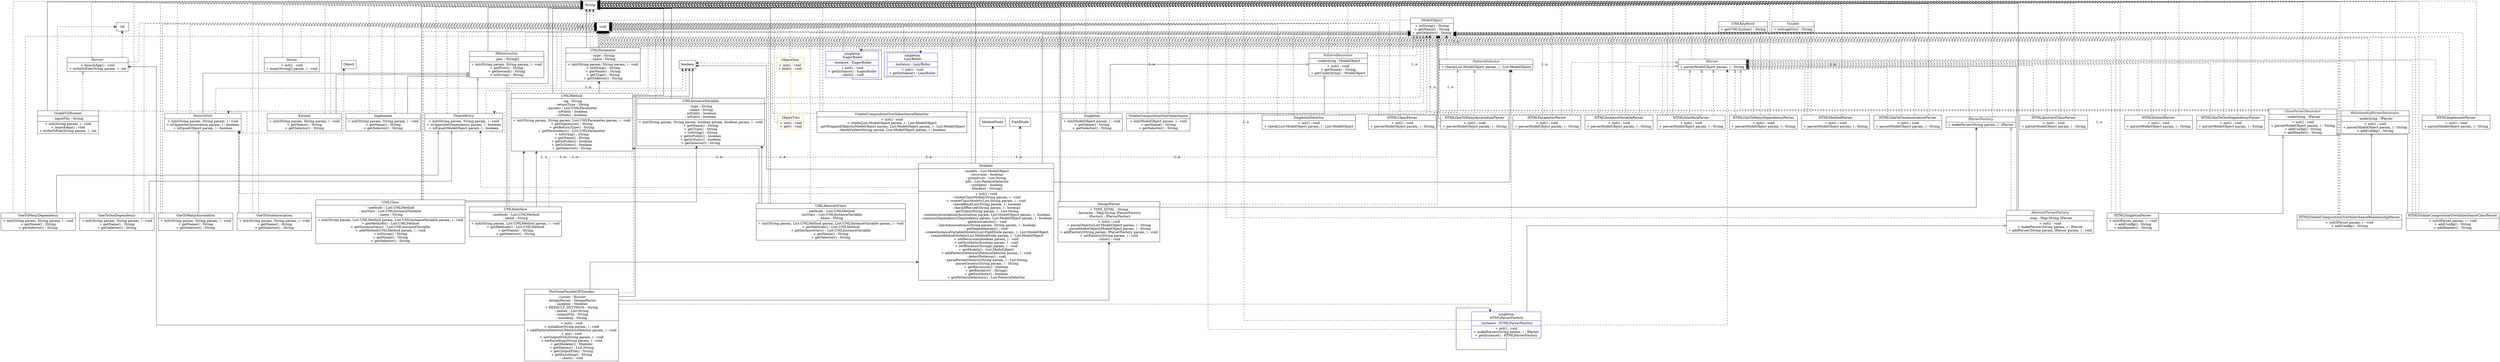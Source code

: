digraph uml{rankdir=BT;splines=ortho;concentrate=true;node[shape = box];DesignParser[shape = "record",label=<{ DesignParser|+ TYPE_HTML : String<br/>- factories : Map:String IParserFactory<br/>- iFactory : IParserFactory<br/>|+ init() : void<br/>+ parseObjects(List:ModelObject param, ) : String<br/>- parseModelObject(ModelObject param, ) : String<br/>+ addFactory(String param, IParserFactory param, ) : void<br/>+ setFactory(String param, ) : void<br/>- clinit() : void<br/>}>];Driver[shape = "record",label=<{ Driver|+ init() : void<br/>+ main(String[] param, ) : void<br/>}>];Modeler[shape = "record",label=<{ Modeler|- models : List:ModelObject<br/>- recursion : boolean<br/>- primitives : List:String<br/>- pds : List:PatternDetector<br/>- synthetic : boolean<br/>- blacklist : String[]<br/>|+ init() : void<br/>- createClassModel(String param, ) : void<br/>+ createClassModels(List:String param, ) : void<br/>- checkBlackList(String param, ) : boolean<br/>- checkIfParsed(String param, ) : boolean<br/>- getTypes(String param, ) : List:String<br/>- containsAssociation(Association param, List:ModelObject param, ) : boolean<br/>- containsDependency(Dependency param, List:ModelObject param, ) : boolean<br/>- getAssociations() : void<br/>- checkAssociations(String param, String param, ) : boolean<br/>- getDependencies() : void<br/>- createInstanceVariableModels(List:FieldNode param, ) : List:ModelObject<br/>- createMethodModels(List:MethodNode param, ) : List:ModelObject<br/>+ setRecursion(boolean param, ) : void<br/>+ setSynthetic(boolean param, ) : void<br/>+ setBlacklist(String[] param, ) : void<br/>+ getModels() : List:ModelObject<br/>+ addPatternDetector(PatternDetector param, ) : void<br/>- detectPatterns() : void<br/>- parseParamGeneric(String param, ) : List:String<br/>- parseGeneric(String param, ) : String<br/>+ getRecursion() : boolean<br/>+ getBlacklist() : String[]<br/>+ getSynthetic() : boolean<br/>+ getPatternDetectors() : List:PatternDetector<br/>}>];TheGreatFacadeOfChandan[shape = "record",label=<{ TheGreatFacadeOfChandan|- runner : Runner<br/>- designParser : DesignParser<br/>- modeler : Modeler<br/>+ DEFAULT_SETTINGS : String<br/>- names : List:String<br/>- outputFile : String<br/>- encoding : String<br/>|+ init() : void<br/>+ initialize(String param, ) : void<br/>+ addPatternDetector(PatternDetector param, ) : void<br/>+ go() : void<br/>+ setOutputFile(String param, ) : void<br/>+ setEncoding(String param, ) : void<br/>+ getModeler() : Modeler<br/>+ getNames() : List:String<br/>+ getOutputFile() : String<br/>+ getEncoding() : String<br/>- clinit() : void<br/>}>];AbstractParserFactory->IParserFactory [arrowhead="onormal",style="dashed"];AbstractParserFactory[shape = "record",label=<{ <i>AbstractParserFactory</i>|- map : Map:String IParser<br/>|+ init() : void<br/>+ makeParser(String param, ) : IParser<br/>+ addParser(String param, IParser param, ) : void<br/>}>];HTMLParserFactory->AbstractParserFactory [arrowhead="onormal"];IParserFactory[shape = "record",label=<{<i>IParserFactory</i>|+ makeParser(String param, ) : IParser<br/>}>];Association->IRelationship [arrowhead="onormal"];Association[shape = "record",label=<{ <i>Association</i>|+ init(String param, String param, ) : void<br/>+ isOpposite(Association param, ) : boolean<br/>+ isEqual(Object param, ) : boolean<br/>}>];Dependency->IRelationship [arrowhead="onormal"];Dependency[shape = "record",label=<{ <i>Dependency</i>|+ init(String param, String param, ) : void<br/>+ isOpposite(Dependency param, ) : boolean<br/>+ isEqual(ModelObject param, ) : boolean<br/>}>];Extend->IRelationship [arrowhead="onormal"];Extend[shape = "record",label=<{ Extend|+ init(String param, String param, ) : void<br/>+ getName() : String<br/>+ getSelector() : String<br/>}>];Implement->IRelationship [arrowhead="onormal"];Implement[shape = "record",label=<{ Implement|+ init(String param, String param, ) : void<br/>+ getName() : String<br/>+ getSelector() : String<br/>}>];IRelationship->ModelObject [arrowhead="onormal",style="dashed"];IRelationship[shape = "record",label=<{ <i>IRelationship</i>|- pair : String[]<br/>|+ init(String param, String param, ) : void<br/>+ getFirst() : String<br/>+ getSecond() : String<br/>+ toString() : String<br/>}>];ModelObject[shape = "record",label=<{<i>ModelObject</i>|+ toString() : String<br/>+ getName() : String<br/>+ getSelector() : String<br/>}>];OneToManyAssociation->Association [arrowhead="onormal"];OneToManyAssociation[shape = "record",label=<{ OneToManyAssociation|+ init(String param, String param, ) : void<br/>+ getName() : String<br/>+ getSelector() : String<br/>}>];OneToManyDependency->Dependency [arrowhead="onormal"];OneToManyDependency[shape = "record",label=<{ OneToManyDependency|+ init(String param, String param, ) : void<br/>+ getName() : String<br/>+ getSelector() : String<br/>}>];OneToOneAssociation->Association [arrowhead="onormal"];OneToOneAssociation[shape = "record",label=<{ OneToOneAssociation|+ init(String param, String param, ) : void<br/>+ getName() : String<br/>+ getSelector() : String<br/>}>];OneToOneDependency->Dependency [arrowhead="onormal"];OneToOneDependency[shape = "record",label=<{ OneToOneDependency|+ init(String param, String param, ) : void<br/>+ getName() : String<br/>+ getSelector() : String<br/>}>];PatternDecorator->ModelObject [arrowhead="onormal",style="dashed"];PatternDecorator[shape = "record",label=<{ <i>PatternDecorator</i>|- underlying : ModelObject<br/>|+ init() : void<br/>+ getName() : String<br/>+ getUnderlying() : ModelObject<br/>}>];Singleton->PatternDecorator [arrowhead="onormal"];Singleton[shape = "record",label=<{ Singleton|+ init(ModelObject param, ) : void<br/>+ getName() : String<br/>+ getSelector() : String<br/>}>];UMLAbstractClass->ModelObject [arrowhead="onormal",style="dashed"];UMLAbstractClass[shape = "record",label=<{ UMLAbstractClass|- methods : List:UMLMethod<br/>- instVars : List:UMLInstanceVariable<br/>- name : String<br/>|+ init(String param, List:UMLMethod param, List:UMLInstanceVariable param, ) : void<br/>+ getMethods() : List:UMLMethod<br/>+ getInstanceVars() : List:UMLInstanceVariable<br/>+ getName() : String<br/>+ getSelector() : String<br/>}>];UMLClass->ModelObject [arrowhead="onormal",style="dashed"];UMLClass[shape = "record",label=<{ UMLClass|- methods : List:UMLMethod<br/>- instVars : List:UMLInstanceVariable<br/>- name : String<br/>|+ init(String param, List:UMLMethod param, List:UMLInstanceVariable param, ) : void<br/>+ getMethods() : List:UMLMethod<br/>+ getInstanceVars() : List:UMLInstanceVariable<br/>+ addMethod(UMLMethod param, ) : void<br/>+ toString() : String<br/>+ getName() : String<br/>+ getSelector() : String<br/>}>];UMLInstanceVariable->ModelObject [arrowhead="onormal",style="dashed"];UMLInstanceVariable[shape = "record",label=<{ UMLInstanceVariable|- type : String<br/>- name : String<br/>- isPublic : boolean<br/>- isStatic : boolean<br/>|+ init(String param, String param, boolean param, boolean param, ) : void<br/>+ getName() : String<br/>+ getType() : String<br/>+ toString() : String<br/>+ getIsPublic() : boolean<br/>+ getIsStatic() : boolean<br/>+ getSelector() : String<br/>}>];UMLInterface->ModelObject [arrowhead="onormal",style="dashed"];UMLInterface[shape = "record",label=<{ UMLInterface|- methods : List:UMLMethod<br/>- name : String<br/>|+ init(String param, List:UMLMethod param, ) : void<br/>+ getMethods() : List:UMLMethod<br/>+ getName() : String<br/>+ getSelector() : String<br/>}>];UMLKeyWord[shape = "record",label=<{<i>UMLKeyWord</i>|+ getUMLSyntax() : String<br/>}>];UMLMethod->ModelObject [arrowhead="onormal",style="dashed"];UMLMethod[shape = "record",label=<{ UMLMethod|- sig : String<br/>- returnType : String<br/>- params : List:UMLParameter<br/>- isPublic : boolean<br/>- isStatic : boolean<br/>|+ init(String param, String param, List:UMLParameter param, ) : void<br/>+ getSignature() : String<br/>+ getReturnType() : String<br/>+ getParameters() : List:UMLParameter<br/>+ toString() : String<br/>+ getName() : String<br/>+ getIsPublic() : boolean<br/>+ getIsStatic() : boolean<br/>+ getSelector() : String<br/>}>];UMLParameter->ModelObject [arrowhead="onormal",style="dashed"];UMLParameter[shape = "record",label=<{ UMLParameter|- type : String<br/>- name : String<br/>|+ init(String param, String param, ) : void<br/>+ toString() : String<br/>+ getName() : String<br/>+ getType() : String<br/>+ getSelector() : String<br/>}>];ViolateCompositionOverInheritance->PatternDecorator [arrowhead="onormal"];ViolateCompositionOverInheritance[shape = "record",label=<{ ViolateCompositionOverInheritance|+ init(ModelObject param, ) : void<br/>+ getName() : String<br/>+ getSelector() : String<br/>}>];Vizable[shape = "record",label=<{<i>Vizable</i>|+ toGraphViz() : String<br/>}>];ClassParserDecorator->IParser [arrowhead="onormal",style="dashed"];ClassParserDecorator[shape = "record",label=<{ <i>ClassParserDecorator</i>|- underlying : IParser<br/>|+ init() : void<br/>+ parse(ModelObject param, ) : String<br/>+ addConfig() : String<br/>+ addHeader() : String<br/>}>];HTMLAbstractClassParser->IParser [arrowhead="onormal",style="dashed"];HTMLAbstractClassParser[shape = "record",label=<{ HTMLAbstractClassParser|+ init() : void<br/>+ parse(ModelObject param, ) : String<br/>}>];HTMLClassParser->IParser [arrowhead="onormal",style="dashed"];HTMLClassParser[shape = "record",label=<{ HTMLClassParser|+ init() : void<br/>+ parse(ModelObject param, ) : String<br/>}>];HTMLExtendParser->IParser [arrowhead="onormal",style="dashed"];HTMLExtendParser[shape = "record",label=<{ HTMLExtendParser|+ init() : void<br/>+ parse(ModelObject param, ) : String<br/>}>];HTMLImplementParser->IParser [arrowhead="onormal",style="dashed"];HTMLImplementParser[shape = "record",label=<{ HTMLImplementParser|+ init() : void<br/>+ parse(ModelObject param, ) : String<br/>}>];HTMLInstanceVariableParser->IParser [arrowhead="onormal",style="dashed"];HTMLInstanceVariableParser[shape = "record",label=<{ HTMLInstanceVariableParser|+ init() : void<br/>+ parse(ModelObject param, ) : String<br/>}>];HTMLInterfaceParser->IParser [arrowhead="onormal",style="dashed"];HTMLInterfaceParser[shape = "record",label=<{ HTMLInterfaceParser|+ init() : void<br/>+ parse(ModelObject param, ) : String<br/>}>];HTMLMethodParser->IParser [arrowhead="onormal",style="dashed"];HTMLMethodParser[shape = "record",label=<{ HTMLMethodParser|+ init() : void<br/>+ parse(ModelObject param, ) : String<br/>}>];HTMLOneToManyAssociationParser->IParser [arrowhead="onormal",style="dashed"];HTMLOneToManyAssociationParser[shape = "record",label=<{ HTMLOneToManyAssociationParser|+ init() : void<br/>+ parse(ModelObject param, ) : String<br/>}>];HTMLOneToManyDependencyParser->IParser [arrowhead="onormal",style="dashed"];HTMLOneToManyDependencyParser[shape = "record",label=<{ HTMLOneToManyDependencyParser|+ init() : void<br/>+ parse(ModelObject param, ) : String<br/>}>];HTMLOneToOneAssociationParser->IParser [arrowhead="onormal",style="dashed"];HTMLOneToOneAssociationParser[shape = "record",label=<{ HTMLOneToOneAssociationParser|+ init() : void<br/>+ parse(ModelObject param, ) : String<br/>}>];HTMLOneToOneDependencyParser->IParser [arrowhead="onormal",style="dashed"];HTMLOneToOneDependencyParser[shape = "record",label=<{ HTMLOneToOneDependencyParser|+ init() : void<br/>+ parse(ModelObject param, ) : String<br/>}>];HTMLParameterParser->IParser [arrowhead="onormal",style="dashed"];HTMLParameterParser[shape = "record",label=<{ HTMLParameterParser|+ init() : void<br/>+ parse(ModelObject param, ) : String<br/>}>];HTMLSingletonParser->ClassParserDecorator [arrowhead="onormal"];HTMLSingletonParser[shape = "record",label=<{ HTMLSingletonParser|+ init(IParser param, ) : void<br/>+ addConfig() : String<br/>+ addHeader() : String<br/>}>];HTMLViolateCompositionOverInheritanceClassParser->ClassParserDecorator [arrowhead="onormal"];HTMLViolateCompositionOverInheritanceClassParser[shape = "record",label=<{ HTMLViolateCompositionOverInheritanceClassParser|+ init(IParser param, ) : void<br/>+ addConfig() : String<br/>+ addHeader() : String<br/>}>];HTMLViolateCompositionOverInheritanceRelationshipParser->RelationshipParserDecorator [arrowhead="onormal"];HTMLViolateCompositionOverInheritanceRelationshipParser[shape = "record",label=<{ HTMLViolateCompositionOverInheritanceRelationshipParser|+ init(IParser param, ) : void<br/>+ addConfig() : String<br/>}>];IParser[shape = "record",label=<{<i>IParser</i>|+ parse(ModelObject param, ) : String<br/>}>];RelationshipParserDecorator->IParser [arrowhead="onormal",style="dashed"];RelationshipParserDecorator[shape = "record",label=<{ <i>RelationshipParserDecorator</i>|- underlying : IParser<br/>|+ init() : void<br/>+ parse(ModelObject param, ) : String<br/>+ addConfig() : String<br/>}>];GraphVizRunner->Runner [arrowhead="onormal",style="dashed"];GraphVizRunner[shape = "record",label=<{ GraphVizRunner|- inputFile : String<br/>|+ init(String param, ) : void<br/>+ launchApp() : void<br/>+ writeToFile(String param, ) : int<br/>}>];Runner[shape = "record",label=<{<i>Runner</i>|+ launchApp() : void<br/>+ writeToFile(String param, ) : int<br/>}>];PatternDetector[shape = "record",label=<{<i>PatternDetector</i>|+ check(List:ModelObject param, ) : List:ModelObject<br/>}>];SingletonDetector->PatternDetector [arrowhead="onormal",style="dashed"];SingletonDetector[shape = "record",label=<{ SingletonDetector|+ init() : void<br/>+ check(List:ModelObject param, ) : List:ModelObject<br/>}>];ViolateCompositionOverInheritanceDetector->PatternDetector [arrowhead="onormal",style="dashed"];ViolateCompositionOverInheritanceDetector[shape = "record",label=<{ ViolateCompositionOverInheritanceDetector|+ init() : void<br/>+ check(List:ModelObject param, ) : List:ModelObject<br/>- getWrappedObjects(ModelObject param, List:ModelObject param, ) : List:ModelObject<br/>- checkViolate(String param, List:ModelObject param, ) : boolean<br/>}>];ObjectOne[shape = "record",label=<{ ObjectOne|+ init() : void<br/>+ blah() : void<br/>}>];ObjectOne[color=orange,shape = "record",label=<{ ObjectOne|+ init() : void<br/>+ blah() : void<br/>}>];ObjectTwo[color=orange,shape = "record",label=<{ ObjectTwo|+ init() : void<br/>+ get() : void<br/>}>];ObjectTwo->ObjectOne [color=orange arrowhead="onormal"];ObjectTwo[shape = "record",label=<{ ObjectTwo|+ init() : void<br/>+ get() : void<br/>}>];DesignParser->String [arrowhead="vee"];DesignParser->IParserFactory [arrowhead="vee",label="1..n"];Modeler->ModelObject [arrowhead="vee",label="1..n"];Modeler->boolean [arrowhead="vee"];Modeler->String [arrowhead="vee",label="1..n"];Modeler->PatternDetector [arrowhead="vee",label="1..n"];Modeler->String[] [arrowhead="vee"];TheGreatFacadeOfChandan->Runner [arrowhead="vee"];TheGreatFacadeOfChandan->DesignParser [arrowhead="vee"];TheGreatFacadeOfChandan->Modeler [arrowhead="vee"];TheGreatFacadeOfChandan->String [arrowhead="vee"];AbstractParserFactory->String [arrowhead="vee",label="1..n"];AbstractParserFactory->IParser [arrowhead="vee",label="1..n"];HTMLParserFactory->HTMLParserFactory [arrowhead="vee"];IRelationship->String[] [arrowhead="vee"];PatternDecorator->ModelObject [arrowhead="vee"];UMLAbstractClass->UMLMethod [arrowhead="vee",label="1..n"];UMLAbstractClass->UMLInstanceVariable [arrowhead="vee",label="1..n"];UMLAbstractClass->String [arrowhead="vee"];UMLClass->UMLMethod [arrowhead="vee",label="1..n"];UMLClass->UMLInstanceVariable [arrowhead="vee",label="1..n"];UMLClass->String [arrowhead="vee"];UMLInstanceVariable->String [arrowhead="vee"];UMLInstanceVariable->boolean [arrowhead="vee"];UMLInterface->UMLMethod [arrowhead="vee",label="1..n"];UMLInterface->String [arrowhead="vee"];UMLMethod->String [arrowhead="vee"];UMLMethod->UMLParameter [arrowhead="vee",label="1..n"];UMLMethod->boolean [arrowhead="vee"];UMLParameter->String [arrowhead="vee"];ClassParserDecorator->IParser [arrowhead="vee"];RelationshipParserDecorator->IParser [arrowhead="vee"];GraphVizRunner->String [arrowhead="vee"];EagerBoiler->EagerBoiler [arrowhead="vee"];LazyBoiler->LazyBoiler [arrowhead="vee"];DesignParser->void [arrowhead="vee",style="dashed"];DesignParser->ModelObject [arrowhead="vee",style="dashed",label="1..n"];Driver->void [arrowhead="vee",style="dashed"];Driver->String [arrowhead="vee",style="dashed",label="1..n"];Modeler->void [arrowhead="vee",style="dashed"];Modeler->Association [arrowhead="vee",style="dashed"];Modeler->Dependency [arrowhead="vee",style="dashed"];Modeler->FieldNode [arrowhead="vee",style="dashed",label="1..n"];Modeler->MethodNode [arrowhead="vee",style="dashed",label="1..n"];TheGreatFacadeOfChandan->void [arrowhead="vee",style="dashed"];TheGreatFacadeOfChandan->PatternDetector [arrowhead="vee",style="dashed"];AbstractParserFactory->void [arrowhead="vee",style="dashed"];HTMLParserFactory->void [arrowhead="vee",style="dashed"];HTMLParserFactory->IParser [arrowhead="vee",style="dashed"];HTMLParserFactory->String [arrowhead="vee",style="dashed"];IParserFactory->IParser [arrowhead="vee",style="dashed"];IParserFactory->String [arrowhead="vee",style="dashed"];Association->void [arrowhead="vee",style="dashed"];Association->String [arrowhead="vee",style="dashed"];Association->boolean [arrowhead="vee",style="dashed"];Association->Association [arrowhead="vee",style="dashed"];Association->Object [arrowhead="vee",style="dashed"];Dependency->void [arrowhead="vee",style="dashed"];Dependency->String [arrowhead="vee",style="dashed"];Dependency->boolean [arrowhead="vee",style="dashed"];Dependency->Dependency [arrowhead="vee",style="dashed"];Dependency->ModelObject [arrowhead="vee",style="dashed"];Extend->void [arrowhead="vee",style="dashed"];Extend->String [arrowhead="vee",style="dashed"];Implement->void [arrowhead="vee",style="dashed"];Implement->String [arrowhead="vee",style="dashed"];IRelationship->void [arrowhead="vee",style="dashed"];IRelationship->String [arrowhead="vee",style="dashed"];ModelObject->String [arrowhead="vee",style="dashed"];OneToManyAssociation->void [arrowhead="vee",style="dashed"];OneToManyAssociation->String [arrowhead="vee",style="dashed"];OneToManyDependency->void [arrowhead="vee",style="dashed"];OneToManyDependency->String [arrowhead="vee",style="dashed"];OneToOneAssociation->void [arrowhead="vee",style="dashed"];OneToOneAssociation->String [arrowhead="vee",style="dashed"];OneToOneDependency->void [arrowhead="vee",style="dashed"];OneToOneDependency->String [arrowhead="vee",style="dashed"];PatternDecorator->void [arrowhead="vee",style="dashed"];PatternDecorator->String [arrowhead="vee",style="dashed"];Singleton->void [arrowhead="vee",style="dashed"];Singleton->ModelObject [arrowhead="vee",style="dashed"];Singleton->String [arrowhead="vee",style="dashed"];UMLAbstractClass->void [arrowhead="vee",style="dashed"];UMLClass->void [arrowhead="vee",style="dashed"];UMLInstanceVariable->void [arrowhead="vee",style="dashed"];UMLInterface->void [arrowhead="vee",style="dashed"];UMLKeyWord->String [arrowhead="vee",style="dashed"];UMLMethod->void [arrowhead="vee",style="dashed"];UMLParameter->void [arrowhead="vee",style="dashed"];ViolateCompositionOverInheritance->void [arrowhead="vee",style="dashed"];ViolateCompositionOverInheritance->ModelObject [arrowhead="vee",style="dashed"];ViolateCompositionOverInheritance->String [arrowhead="vee",style="dashed"];Vizable->String [arrowhead="vee",style="dashed"];ClassParserDecorator->void [arrowhead="vee",style="dashed"];ClassParserDecorator->String [arrowhead="vee",style="dashed"];ClassParserDecorator->ModelObject [arrowhead="vee",style="dashed"];HTMLAbstractClassParser->void [arrowhead="vee",style="dashed"];HTMLAbstractClassParser->String [arrowhead="vee",style="dashed"];HTMLAbstractClassParser->ModelObject [arrowhead="vee",style="dashed"];HTMLClassParser->void [arrowhead="vee",style="dashed"];HTMLClassParser->String [arrowhead="vee",style="dashed"];HTMLClassParser->ModelObject [arrowhead="vee",style="dashed"];HTMLExtendParser->void [arrowhead="vee",style="dashed"];HTMLExtendParser->String [arrowhead="vee",style="dashed"];HTMLExtendParser->ModelObject [arrowhead="vee",style="dashed"];HTMLImplementParser->void [arrowhead="vee",style="dashed"];HTMLImplementParser->String [arrowhead="vee",style="dashed"];HTMLImplementParser->ModelObject [arrowhead="vee",style="dashed"];HTMLInstanceVariableParser->void [arrowhead="vee",style="dashed"];HTMLInstanceVariableParser->String [arrowhead="vee",style="dashed"];HTMLInstanceVariableParser->ModelObject [arrowhead="vee",style="dashed"];HTMLInterfaceParser->void [arrowhead="vee",style="dashed"];HTMLInterfaceParser->String [arrowhead="vee",style="dashed"];HTMLInterfaceParser->ModelObject [arrowhead="vee",style="dashed"];HTMLMethodParser->void [arrowhead="vee",style="dashed"];HTMLMethodParser->String [arrowhead="vee",style="dashed"];HTMLMethodParser->ModelObject [arrowhead="vee",style="dashed"];HTMLOneToManyAssociationParser->void [arrowhead="vee",style="dashed"];HTMLOneToManyAssociationParser->String [arrowhead="vee",style="dashed"];HTMLOneToManyAssociationParser->ModelObject [arrowhead="vee",style="dashed"];HTMLOneToManyDependencyParser->void [arrowhead="vee",style="dashed"];HTMLOneToManyDependencyParser->String [arrowhead="vee",style="dashed"];HTMLOneToManyDependencyParser->ModelObject [arrowhead="vee",style="dashed"];HTMLOneToOneAssociationParser->void [arrowhead="vee",style="dashed"];HTMLOneToOneAssociationParser->String [arrowhead="vee",style="dashed"];HTMLOneToOneAssociationParser->ModelObject [arrowhead="vee",style="dashed"];HTMLOneToOneDependencyParser->void [arrowhead="vee",style="dashed"];HTMLOneToOneDependencyParser->String [arrowhead="vee",style="dashed"];HTMLOneToOneDependencyParser->ModelObject [arrowhead="vee",style="dashed"];HTMLParameterParser->void [arrowhead="vee",style="dashed"];HTMLParameterParser->String [arrowhead="vee",style="dashed"];HTMLParameterParser->ModelObject [arrowhead="vee",style="dashed"];HTMLSingletonParser->void [arrowhead="vee",style="dashed"];HTMLSingletonParser->IParser [arrowhead="vee",style="dashed"];HTMLSingletonParser->String [arrowhead="vee",style="dashed"];HTMLViolateCompositionOverInheritanceClassParser->void [arrowhead="vee",style="dashed"];HTMLViolateCompositionOverInheritanceClassParser->IParser [arrowhead="vee",style="dashed"];HTMLViolateCompositionOverInheritanceClassParser->String [arrowhead="vee",style="dashed"];HTMLViolateCompositionOverInheritanceRelationshipParser->void [arrowhead="vee",style="dashed"];HTMLViolateCompositionOverInheritanceRelationshipParser->IParser [arrowhead="vee",style="dashed"];HTMLViolateCompositionOverInheritanceRelationshipParser->String [arrowhead="vee",style="dashed"];IParser->String [arrowhead="vee",style="dashed"];IParser->ModelObject [arrowhead="vee",style="dashed"];RelationshipParserDecorator->void [arrowhead="vee",style="dashed"];RelationshipParserDecorator->String [arrowhead="vee",style="dashed"];RelationshipParserDecorator->ModelObject [arrowhead="vee",style="dashed"];GraphVizRunner->void [arrowhead="vee",style="dashed"];GraphVizRunner->int [arrowhead="vee",style="dashed"];Runner->void [arrowhead="vee",style="dashed"];Runner->int [arrowhead="vee",style="dashed"];Runner->String [arrowhead="vee",style="dashed"];PatternDetector->ModelObject [arrowhead="vee",style="dashed",label="1..n"];SingletonDetector->void [arrowhead="vee",style="dashed"];SingletonDetector->ModelObject [arrowhead="vee",style="dashed",label="1..n"];ViolateCompositionOverInheritanceDetector->void [arrowhead="vee",style="dashed"];ViolateCompositionOverInheritanceDetector->ModelObject [arrowhead="vee",style="dashed",label="1..n"];ViolateCompositionOverInheritanceDetector->boolean [arrowhead="vee",style="dashed"];ViolateCompositionOverInheritanceDetector->String [arrowhead="vee",style="dashed"];EagerBoiler->void [arrowhead="vee",style="dashed"];LazyBoiler->void [arrowhead="vee",style="dashed"];ObjectOne->void [arrowhead="vee",style="dashed"];ObjectTwo->void [arrowhead="vee",style="dashed"];HTMLParserFactory[color=blue,shape = "record",label=<{singleton<br /> HTMLParserFactory|- instance : HTMLParserFactory<br/>|+ init() : void<br/>+ makeParser(String param, ) : IParser<br/>+ getInstance() : HTMLParserFactory<br/>}>];EagerBoiler[color=blue,shape = "record",label=<{singleton<br /> EagerBoiler|- instance : EagerBoiler<br/>|+ init() : void<br/>+ getInstance() : EagerBoiler<br/>- clinit() : void<br/>}>];LazyBoiler[color=blue,shape = "record",label=<{singleton<br /> LazyBoiler|- instance : LazyBoiler<br/>|+ init() : void<br/>+ getInstance() : LazyBoiler<br/>}>];}